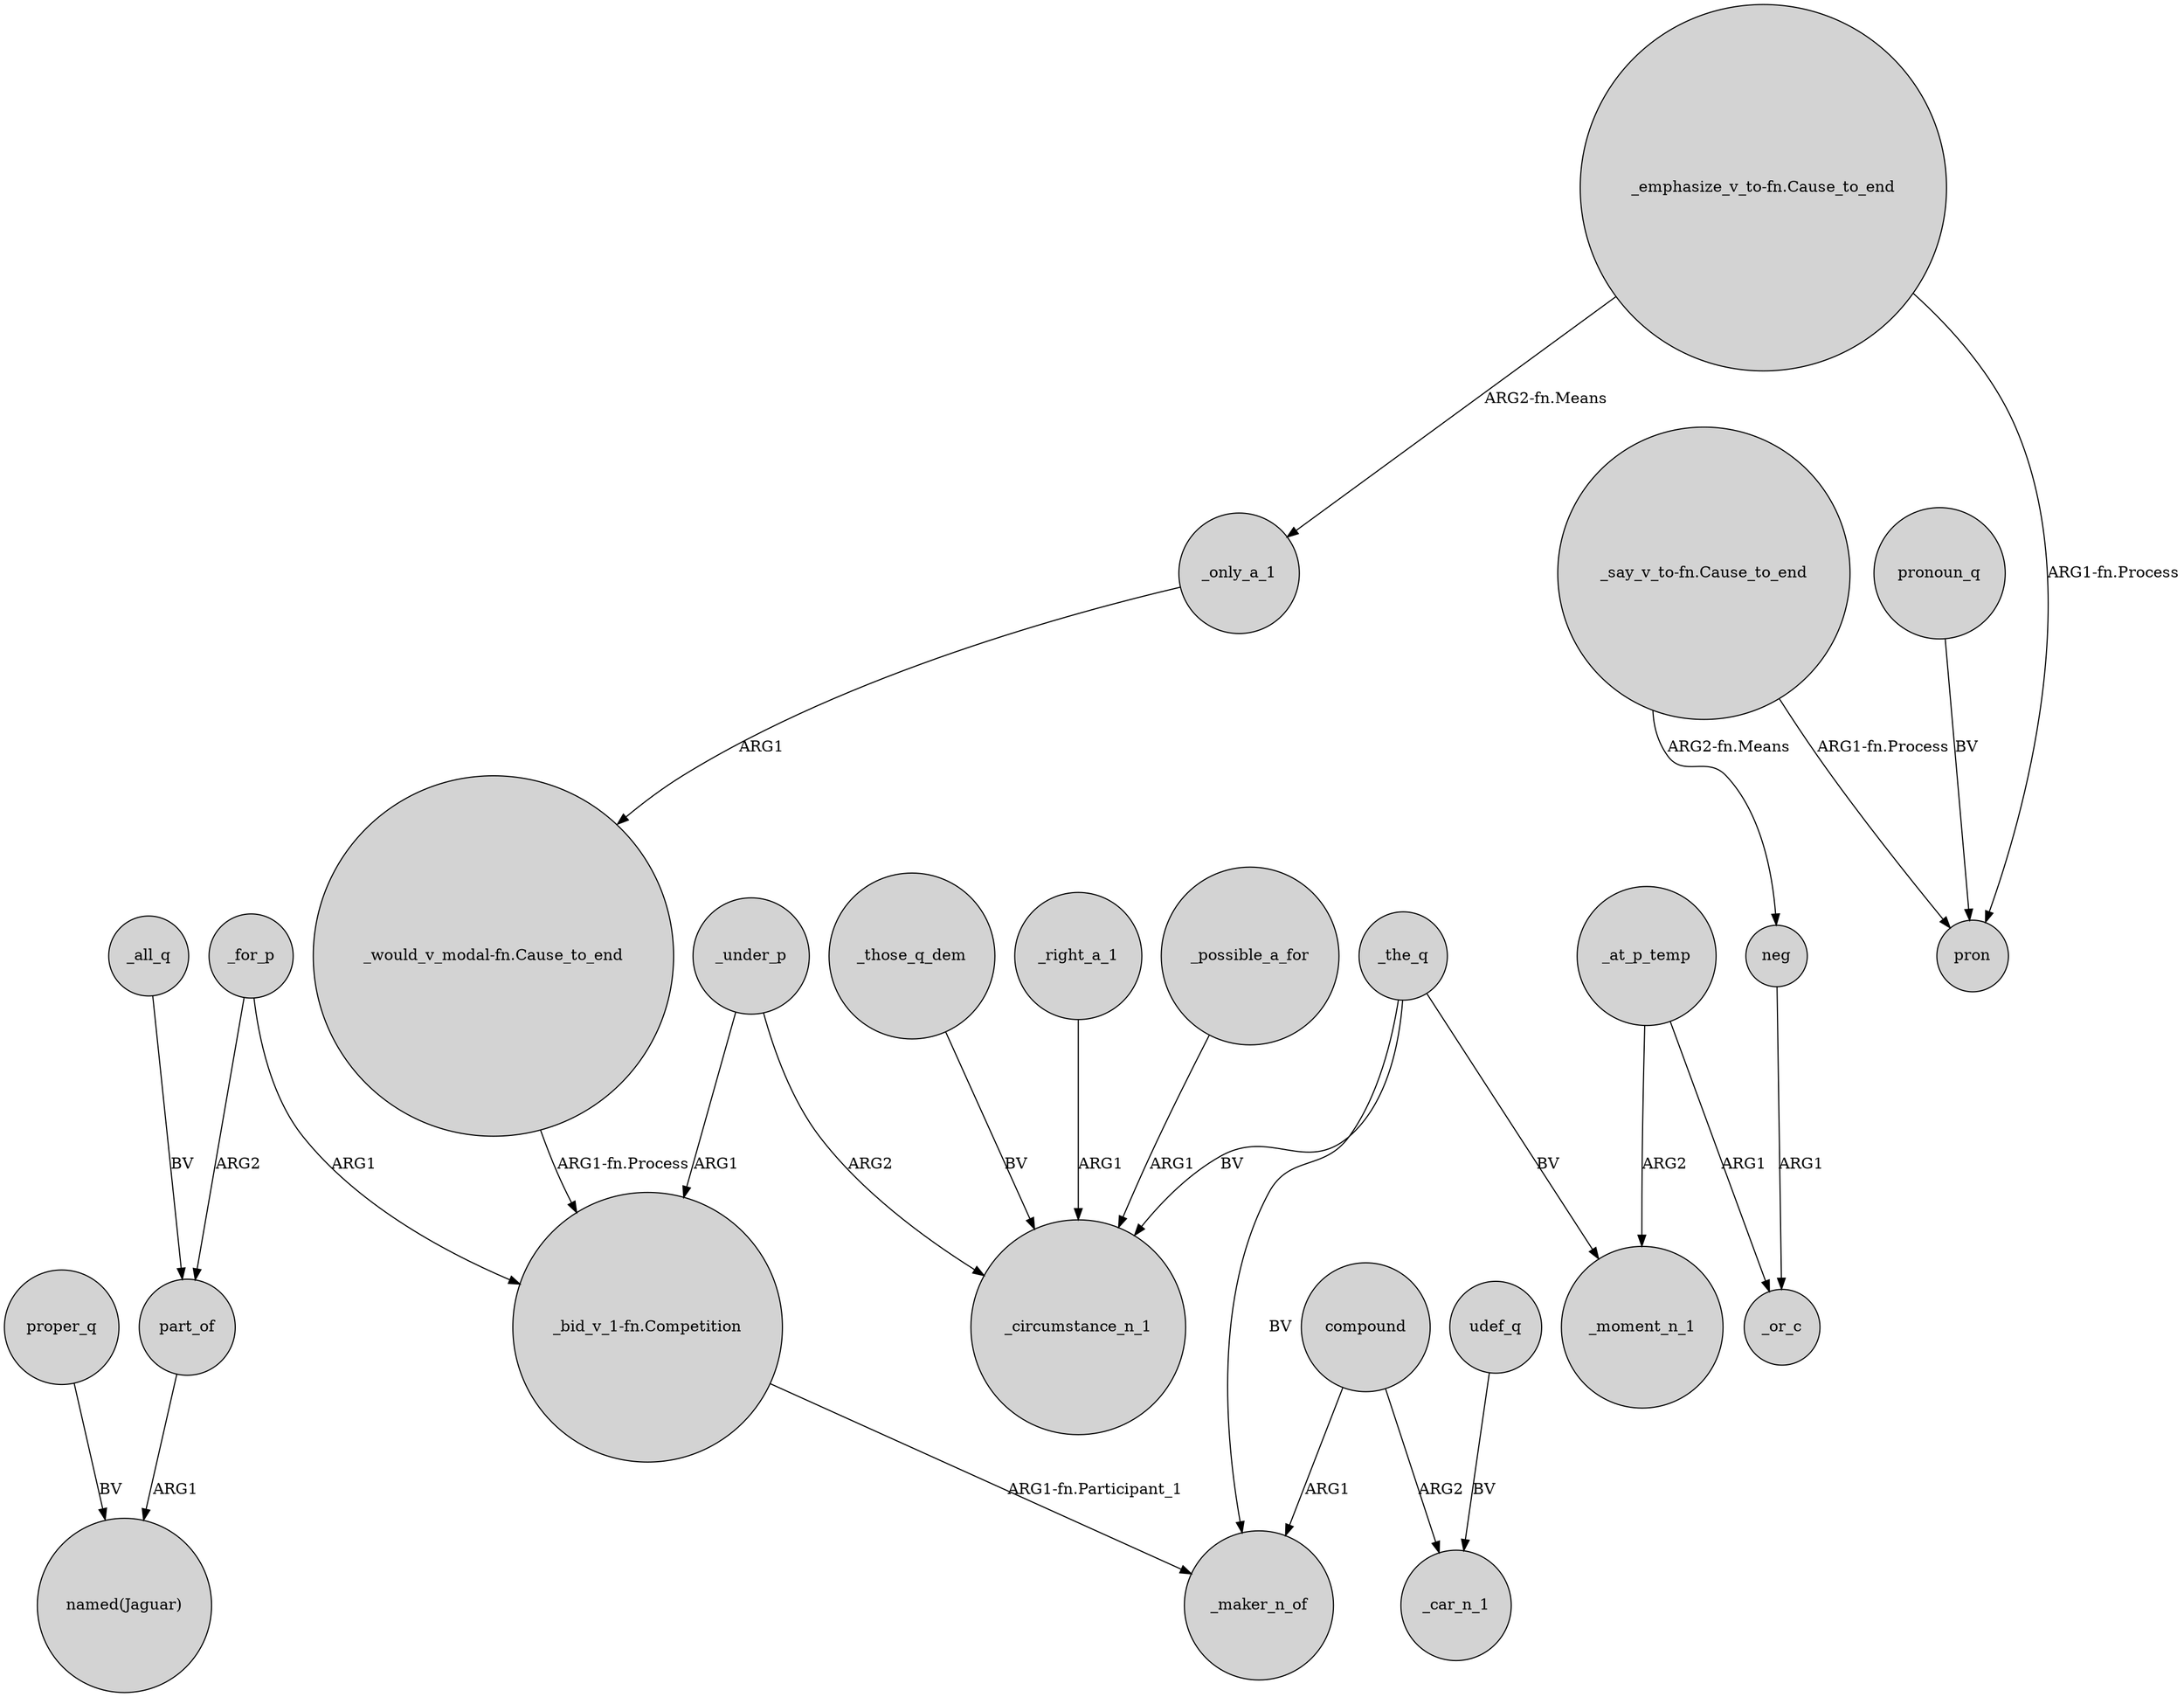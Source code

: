 digraph {
	node [shape=circle style=filled]
	part_of -> "named(Jaguar)" [label=ARG1]
	_under_p -> _circumstance_n_1 [label=ARG2]
	neg -> _or_c [label=ARG1]
	_at_p_temp -> _or_c [label=ARG1]
	"_emphasize_v_to-fn.Cause_to_end" -> _only_a_1 [label="ARG2-fn.Means"]
	_for_p -> part_of [label=ARG2]
	_for_p -> "_bid_v_1-fn.Competition" [label=ARG1]
	_all_q -> part_of [label=BV]
	"_say_v_to-fn.Cause_to_end" -> pron [label="ARG1-fn.Process"]
	"_emphasize_v_to-fn.Cause_to_end" -> pron [label="ARG1-fn.Process"]
	pronoun_q -> pron [label=BV]
	"_say_v_to-fn.Cause_to_end" -> neg [label="ARG2-fn.Means"]
	"_would_v_modal-fn.Cause_to_end" -> "_bid_v_1-fn.Competition" [label="ARG1-fn.Process"]
	"_bid_v_1-fn.Competition" -> _maker_n_of [label="ARG1-fn.Participant_1"]
	_those_q_dem -> _circumstance_n_1 [label=BV]
	_right_a_1 -> _circumstance_n_1 [label=ARG1]
	compound -> _car_n_1 [label=ARG2]
	udef_q -> _car_n_1 [label=BV]
	proper_q -> "named(Jaguar)" [label=BV]
	_possible_a_for -> _circumstance_n_1 [label=ARG1]
	_at_p_temp -> _moment_n_1 [label=ARG2]
	compound -> _maker_n_of [label=ARG1]
	_under_p -> "_bid_v_1-fn.Competition" [label=ARG1]
	_the_q -> _maker_n_of [label=BV]
	_the_q -> _moment_n_1 [label=BV]
	_only_a_1 -> "_would_v_modal-fn.Cause_to_end" [label=ARG1]
	_the_q -> _circumstance_n_1 [label=BV]
}

